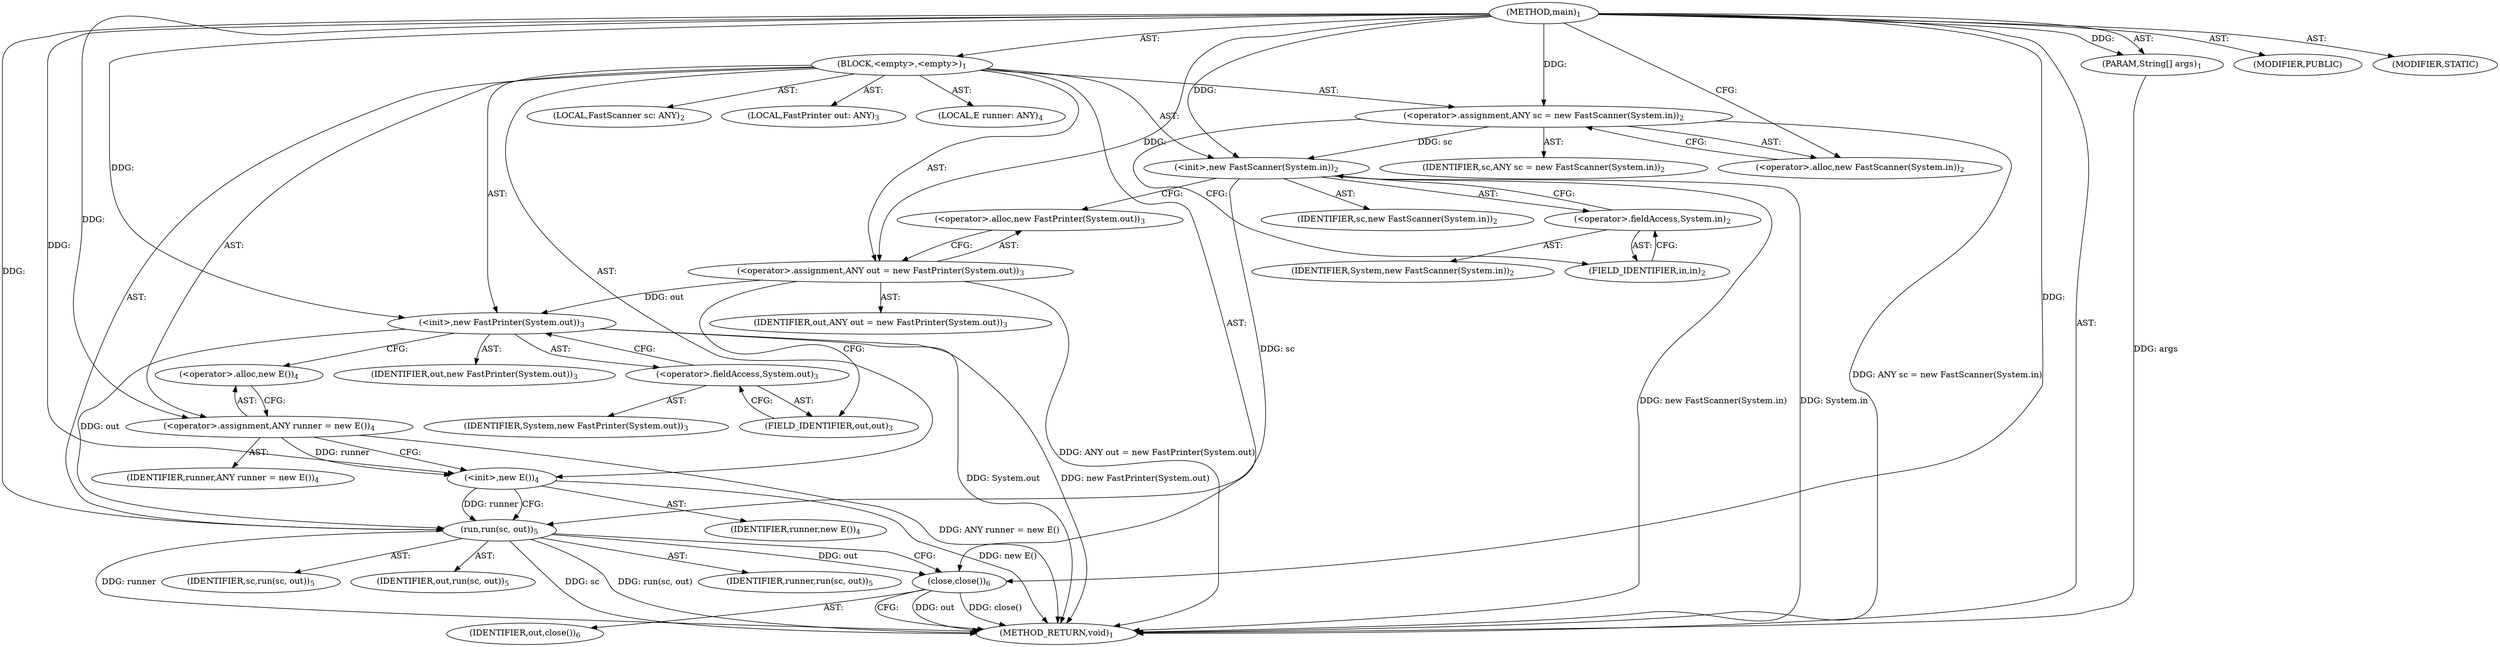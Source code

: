 digraph "main" {  
"23" [label = <(METHOD,main)<SUB>1</SUB>> ]
"24" [label = <(PARAM,String[] args)<SUB>1</SUB>> ]
"25" [label = <(BLOCK,&lt;empty&gt;,&lt;empty&gt;)<SUB>1</SUB>> ]
"4" [label = <(LOCAL,FastScanner sc: ANY)<SUB>2</SUB>> ]
"26" [label = <(&lt;operator&gt;.assignment,ANY sc = new FastScanner(System.in))<SUB>2</SUB>> ]
"27" [label = <(IDENTIFIER,sc,ANY sc = new FastScanner(System.in))<SUB>2</SUB>> ]
"28" [label = <(&lt;operator&gt;.alloc,new FastScanner(System.in))<SUB>2</SUB>> ]
"29" [label = <(&lt;init&gt;,new FastScanner(System.in))<SUB>2</SUB>> ]
"3" [label = <(IDENTIFIER,sc,new FastScanner(System.in))<SUB>2</SUB>> ]
"30" [label = <(&lt;operator&gt;.fieldAccess,System.in)<SUB>2</SUB>> ]
"31" [label = <(IDENTIFIER,System,new FastScanner(System.in))<SUB>2</SUB>> ]
"32" [label = <(FIELD_IDENTIFIER,in,in)<SUB>2</SUB>> ]
"6" [label = <(LOCAL,FastPrinter out: ANY)<SUB>3</SUB>> ]
"33" [label = <(&lt;operator&gt;.assignment,ANY out = new FastPrinter(System.out))<SUB>3</SUB>> ]
"34" [label = <(IDENTIFIER,out,ANY out = new FastPrinter(System.out))<SUB>3</SUB>> ]
"35" [label = <(&lt;operator&gt;.alloc,new FastPrinter(System.out))<SUB>3</SUB>> ]
"36" [label = <(&lt;init&gt;,new FastPrinter(System.out))<SUB>3</SUB>> ]
"5" [label = <(IDENTIFIER,out,new FastPrinter(System.out))<SUB>3</SUB>> ]
"37" [label = <(&lt;operator&gt;.fieldAccess,System.out)<SUB>3</SUB>> ]
"38" [label = <(IDENTIFIER,System,new FastPrinter(System.out))<SUB>3</SUB>> ]
"39" [label = <(FIELD_IDENTIFIER,out,out)<SUB>3</SUB>> ]
"8" [label = <(LOCAL,E runner: ANY)<SUB>4</SUB>> ]
"40" [label = <(&lt;operator&gt;.assignment,ANY runner = new E())<SUB>4</SUB>> ]
"41" [label = <(IDENTIFIER,runner,ANY runner = new E())<SUB>4</SUB>> ]
"42" [label = <(&lt;operator&gt;.alloc,new E())<SUB>4</SUB>> ]
"43" [label = <(&lt;init&gt;,new E())<SUB>4</SUB>> ]
"7" [label = <(IDENTIFIER,runner,new E())<SUB>4</SUB>> ]
"44" [label = <(run,run(sc, out))<SUB>5</SUB>> ]
"45" [label = <(IDENTIFIER,runner,run(sc, out))<SUB>5</SUB>> ]
"46" [label = <(IDENTIFIER,sc,run(sc, out))<SUB>5</SUB>> ]
"47" [label = <(IDENTIFIER,out,run(sc, out))<SUB>5</SUB>> ]
"48" [label = <(close,close())<SUB>6</SUB>> ]
"49" [label = <(IDENTIFIER,out,close())<SUB>6</SUB>> ]
"50" [label = <(MODIFIER,PUBLIC)> ]
"51" [label = <(MODIFIER,STATIC)> ]
"52" [label = <(METHOD_RETURN,void)<SUB>1</SUB>> ]
  "23" -> "24"  [ label = "AST: "] 
  "23" -> "25"  [ label = "AST: "] 
  "23" -> "50"  [ label = "AST: "] 
  "23" -> "51"  [ label = "AST: "] 
  "23" -> "52"  [ label = "AST: "] 
  "25" -> "4"  [ label = "AST: "] 
  "25" -> "26"  [ label = "AST: "] 
  "25" -> "29"  [ label = "AST: "] 
  "25" -> "6"  [ label = "AST: "] 
  "25" -> "33"  [ label = "AST: "] 
  "25" -> "36"  [ label = "AST: "] 
  "25" -> "8"  [ label = "AST: "] 
  "25" -> "40"  [ label = "AST: "] 
  "25" -> "43"  [ label = "AST: "] 
  "25" -> "44"  [ label = "AST: "] 
  "25" -> "48"  [ label = "AST: "] 
  "26" -> "27"  [ label = "AST: "] 
  "26" -> "28"  [ label = "AST: "] 
  "29" -> "3"  [ label = "AST: "] 
  "29" -> "30"  [ label = "AST: "] 
  "30" -> "31"  [ label = "AST: "] 
  "30" -> "32"  [ label = "AST: "] 
  "33" -> "34"  [ label = "AST: "] 
  "33" -> "35"  [ label = "AST: "] 
  "36" -> "5"  [ label = "AST: "] 
  "36" -> "37"  [ label = "AST: "] 
  "37" -> "38"  [ label = "AST: "] 
  "37" -> "39"  [ label = "AST: "] 
  "40" -> "41"  [ label = "AST: "] 
  "40" -> "42"  [ label = "AST: "] 
  "43" -> "7"  [ label = "AST: "] 
  "44" -> "45"  [ label = "AST: "] 
  "44" -> "46"  [ label = "AST: "] 
  "44" -> "47"  [ label = "AST: "] 
  "48" -> "49"  [ label = "AST: "] 
  "26" -> "32"  [ label = "CFG: "] 
  "29" -> "35"  [ label = "CFG: "] 
  "33" -> "39"  [ label = "CFG: "] 
  "36" -> "42"  [ label = "CFG: "] 
  "40" -> "43"  [ label = "CFG: "] 
  "43" -> "44"  [ label = "CFG: "] 
  "44" -> "48"  [ label = "CFG: "] 
  "48" -> "52"  [ label = "CFG: "] 
  "28" -> "26"  [ label = "CFG: "] 
  "30" -> "29"  [ label = "CFG: "] 
  "35" -> "33"  [ label = "CFG: "] 
  "37" -> "36"  [ label = "CFG: "] 
  "42" -> "40"  [ label = "CFG: "] 
  "32" -> "30"  [ label = "CFG: "] 
  "39" -> "37"  [ label = "CFG: "] 
  "23" -> "28"  [ label = "CFG: "] 
  "24" -> "52"  [ label = "DDG: args"] 
  "26" -> "52"  [ label = "DDG: ANY sc = new FastScanner(System.in)"] 
  "29" -> "52"  [ label = "DDG: System.in"] 
  "29" -> "52"  [ label = "DDG: new FastScanner(System.in)"] 
  "33" -> "52"  [ label = "DDG: ANY out = new FastPrinter(System.out)"] 
  "36" -> "52"  [ label = "DDG: System.out"] 
  "36" -> "52"  [ label = "DDG: new FastPrinter(System.out)"] 
  "40" -> "52"  [ label = "DDG: ANY runner = new E()"] 
  "43" -> "52"  [ label = "DDG: new E()"] 
  "44" -> "52"  [ label = "DDG: runner"] 
  "44" -> "52"  [ label = "DDG: sc"] 
  "44" -> "52"  [ label = "DDG: run(sc, out)"] 
  "48" -> "52"  [ label = "DDG: out"] 
  "48" -> "52"  [ label = "DDG: close()"] 
  "23" -> "24"  [ label = "DDG: "] 
  "23" -> "26"  [ label = "DDG: "] 
  "23" -> "33"  [ label = "DDG: "] 
  "23" -> "40"  [ label = "DDG: "] 
  "26" -> "29"  [ label = "DDG: sc"] 
  "23" -> "29"  [ label = "DDG: "] 
  "33" -> "36"  [ label = "DDG: out"] 
  "23" -> "36"  [ label = "DDG: "] 
  "40" -> "43"  [ label = "DDG: runner"] 
  "23" -> "43"  [ label = "DDG: "] 
  "43" -> "44"  [ label = "DDG: runner"] 
  "23" -> "44"  [ label = "DDG: "] 
  "29" -> "44"  [ label = "DDG: sc"] 
  "36" -> "44"  [ label = "DDG: out"] 
  "44" -> "48"  [ label = "DDG: out"] 
  "23" -> "48"  [ label = "DDG: "] 
}
